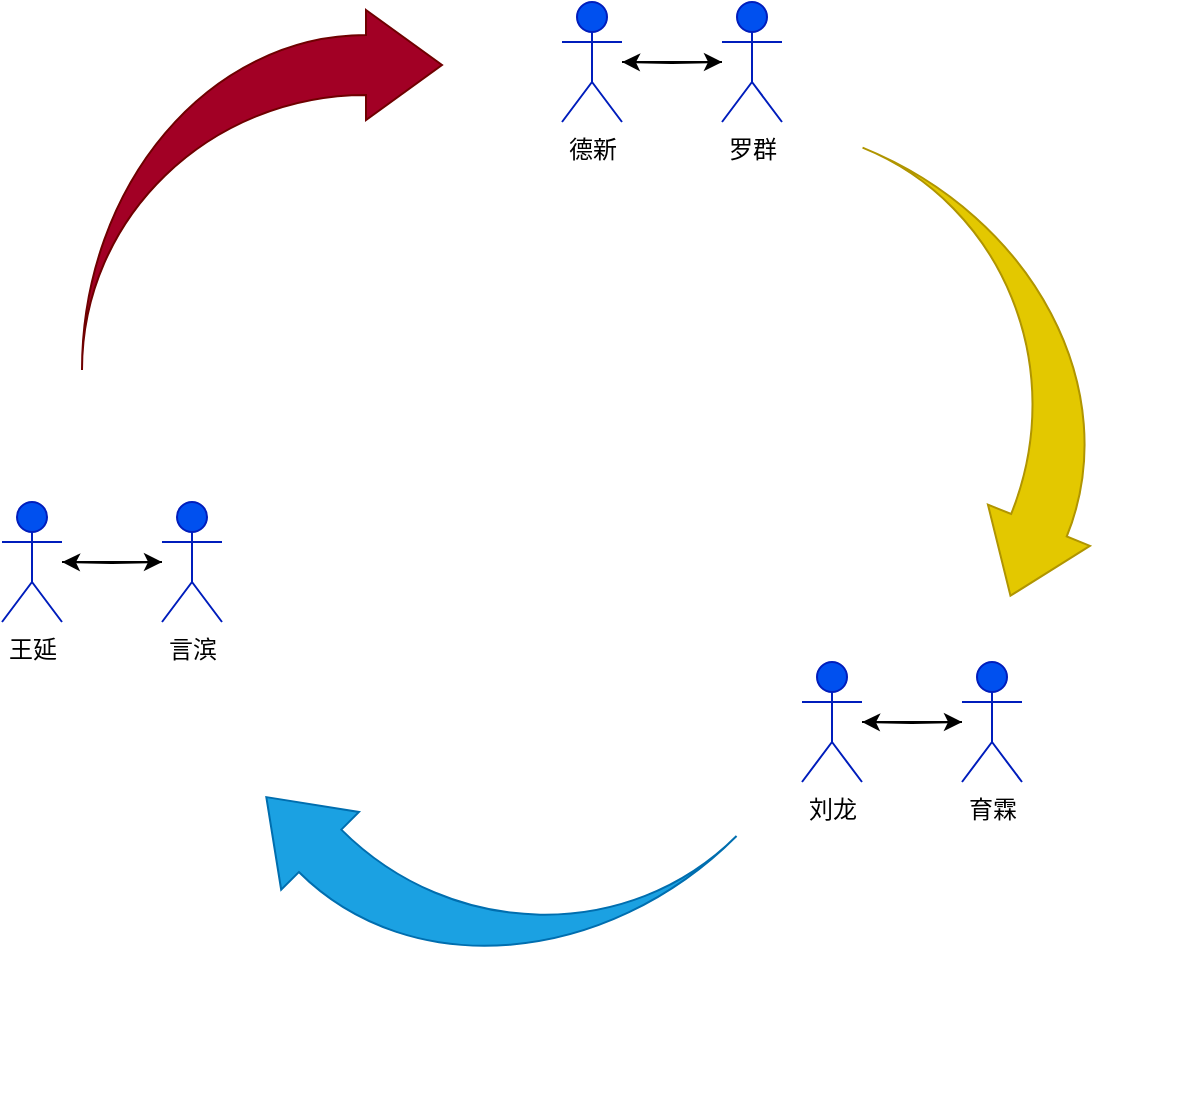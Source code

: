 <mxfile version="20.0.4" type="github">
  <diagram id="3228e29e-7158-1315-38df-8450db1d8a1d" name="Page-1">
    <mxGraphModel dx="1234" dy="825" grid="1" gridSize="10" guides="1" tooltips="1" connect="1" arrows="1" fold="1" page="1" pageScale="1" pageWidth="1169" pageHeight="827" background="none" math="0" shadow="0">
      <root>
        <mxCell id="0" />
        <mxCell id="1" parent="0" />
        <mxCell id="GMpulBl-000TZXIC2TtP-21592" value="" style="html=1;shadow=0;dashed=0;align=center;verticalAlign=middle;shape=mxgraph.arrows2.jumpInArrow;dy=15;dx=38;arrowHead=55;fillColor=#a20025;fontColor=#ffffff;strokeColor=#6F0000;" vertex="1" parent="1">
          <mxGeometry x="160" y="324" width="180" height="180" as="geometry" />
        </mxCell>
        <mxCell id="GMpulBl-000TZXIC2TtP-21593" value="" style="html=1;shadow=0;dashed=0;align=center;verticalAlign=middle;shape=mxgraph.arrows2.jumpInArrow;dy=15;dx=38;arrowHead=55;rotation=112;fillColor=#e3c800;fontColor=#000000;strokeColor=#B09500;" vertex="1" parent="1">
          <mxGeometry x="510" y="420" width="180" height="180" as="geometry" />
        </mxCell>
        <mxCell id="GMpulBl-000TZXIC2TtP-21594" value="" style="html=1;shadow=0;dashed=0;align=center;verticalAlign=middle;shape=mxgraph.arrows2.jumpInArrow;dy=15;dx=38;arrowHead=55;rotation=-135;fillColor=#1ba1e2;fontColor=#ffffff;strokeColor=#006EAF;" vertex="1" parent="1">
          <mxGeometry x="270" y="647" width="180" height="180" as="geometry" />
        </mxCell>
        <mxCell id="GMpulBl-000TZXIC2TtP-21599" value="" style="edgeStyle=orthogonalEdgeStyle;rounded=0;orthogonalLoop=1;jettySize=auto;html=1;" edge="1" parent="1" source="GMpulBl-000TZXIC2TtP-21595">
          <mxGeometry relative="1" as="geometry">
            <mxPoint x="480" y="350" as="targetPoint" />
          </mxGeometry>
        </mxCell>
        <mxCell id="GMpulBl-000TZXIC2TtP-21595" value="&lt;font color=&quot;#000000&quot;&gt;德新&lt;/font&gt;" style="shape=umlActor;verticalLabelPosition=bottom;verticalAlign=top;html=1;outlineConnect=0;fillColor=#0050ef;fontColor=#ffffff;strokeColor=#001DBC;" vertex="1" parent="1">
          <mxGeometry x="400" y="320" width="30" height="60" as="geometry" />
        </mxCell>
        <mxCell id="GMpulBl-000TZXIC2TtP-21600" style="edgeStyle=orthogonalEdgeStyle;rounded=0;orthogonalLoop=1;jettySize=auto;html=1;" edge="1" parent="1" target="GMpulBl-000TZXIC2TtP-21595">
          <mxGeometry relative="1" as="geometry">
            <mxPoint x="480" y="350" as="sourcePoint" />
          </mxGeometry>
        </mxCell>
        <mxCell id="GMpulBl-000TZXIC2TtP-21603" value="&lt;font color=&quot;#000000&quot;&gt;罗群&lt;/font&gt;" style="shape=umlActor;verticalLabelPosition=bottom;verticalAlign=top;html=1;outlineConnect=0;fillColor=#0050ef;fontColor=#ffffff;strokeColor=#001DBC;" vertex="1" parent="1">
          <mxGeometry x="480" y="320" width="30" height="60" as="geometry" />
        </mxCell>
        <mxCell id="GMpulBl-000TZXIC2TtP-21604" value="" style="edgeStyle=orthogonalEdgeStyle;rounded=0;orthogonalLoop=1;jettySize=auto;html=1;" edge="1" source="GMpulBl-000TZXIC2TtP-21605" parent="1">
          <mxGeometry relative="1" as="geometry">
            <mxPoint x="200" y="600" as="targetPoint" />
          </mxGeometry>
        </mxCell>
        <mxCell id="GMpulBl-000TZXIC2TtP-21605" value="&lt;font color=&quot;#000000&quot;&gt;王延&lt;/font&gt;" style="shape=umlActor;verticalLabelPosition=bottom;verticalAlign=top;html=1;outlineConnect=0;fillColor=#0050ef;fontColor=#ffffff;strokeColor=#001DBC;" vertex="1" parent="1">
          <mxGeometry x="120" y="570" width="30" height="60" as="geometry" />
        </mxCell>
        <mxCell id="GMpulBl-000TZXIC2TtP-21606" style="edgeStyle=orthogonalEdgeStyle;rounded=0;orthogonalLoop=1;jettySize=auto;html=1;" edge="1" target="GMpulBl-000TZXIC2TtP-21605" parent="1">
          <mxGeometry relative="1" as="geometry">
            <mxPoint x="200" y="600" as="sourcePoint" />
          </mxGeometry>
        </mxCell>
        <mxCell id="GMpulBl-000TZXIC2TtP-21607" value="&lt;font color=&quot;#000000&quot;&gt;言滨&lt;/font&gt;" style="shape=umlActor;verticalLabelPosition=bottom;verticalAlign=top;html=1;outlineConnect=0;fillColor=#0050ef;fontColor=#ffffff;strokeColor=#001DBC;" vertex="1" parent="1">
          <mxGeometry x="200" y="570" width="30" height="60" as="geometry" />
        </mxCell>
        <mxCell id="GMpulBl-000TZXIC2TtP-21608" value="" style="edgeStyle=orthogonalEdgeStyle;rounded=0;orthogonalLoop=1;jettySize=auto;html=1;" edge="1" source="GMpulBl-000TZXIC2TtP-21609" parent="1">
          <mxGeometry relative="1" as="geometry">
            <mxPoint x="600" y="680" as="targetPoint" />
          </mxGeometry>
        </mxCell>
        <mxCell id="GMpulBl-000TZXIC2TtP-21609" value="&lt;font color=&quot;#000000&quot;&gt;刘龙&lt;/font&gt;" style="shape=umlActor;verticalLabelPosition=bottom;verticalAlign=top;html=1;outlineConnect=0;fillColor=#0050ef;fontColor=#ffffff;strokeColor=#001DBC;" vertex="1" parent="1">
          <mxGeometry x="520" y="650" width="30" height="60" as="geometry" />
        </mxCell>
        <mxCell id="GMpulBl-000TZXIC2TtP-21610" style="edgeStyle=orthogonalEdgeStyle;rounded=0;orthogonalLoop=1;jettySize=auto;html=1;" edge="1" target="GMpulBl-000TZXIC2TtP-21609" parent="1">
          <mxGeometry relative="1" as="geometry">
            <mxPoint x="600" y="680" as="sourcePoint" />
          </mxGeometry>
        </mxCell>
        <mxCell id="GMpulBl-000TZXIC2TtP-21611" value="&lt;font color=&quot;#000000&quot;&gt;育霖&lt;/font&gt;" style="shape=umlActor;verticalLabelPosition=bottom;verticalAlign=top;html=1;outlineConnect=0;fillColor=#0050ef;fontColor=#ffffff;strokeColor=#001DBC;" vertex="1" parent="1">
          <mxGeometry x="600" y="650" width="30" height="60" as="geometry" />
        </mxCell>
      </root>
    </mxGraphModel>
  </diagram>
</mxfile>
